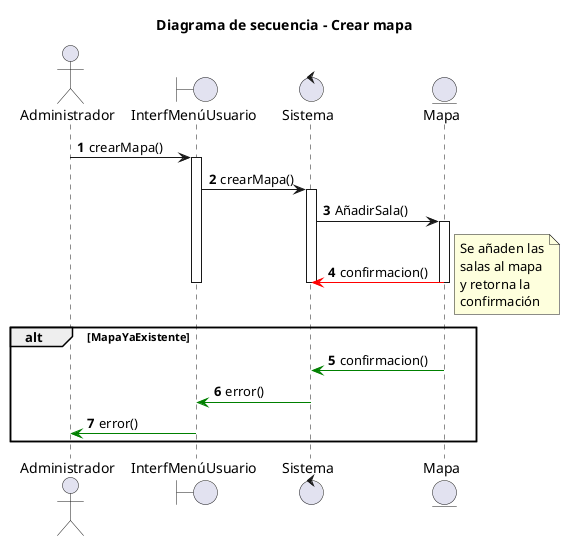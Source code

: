 @startuml
title Diagrama de secuencia - Crear mapa
autonumber
actor Administrador
boundary InterfMenúUsuario
control Sistema
entity Mapa

Administrador -> InterfMenúUsuario : crearMapa()
activate InterfMenúUsuario
InterfMenúUsuario -> Sistema : crearMapa()
activate Sistema
Sistema -> Mapa : AñadirSala()
activate Mapa
Mapa -[#red]> Sistema : confirmacion()
note right 
Se añaden las
salas al mapa
y retorna la
confirmación
end note



deactivate Mapa
deactivate Sistema
deactivate InterfMenúUsuario
alt MapaYaExistente
Mapa -[#green]> Sistema : confirmacion()
Sistema -[#green]> InterfMenúUsuario : error()
InterfMenúUsuario -[#green]> Administrador : error()
end

@enduml

